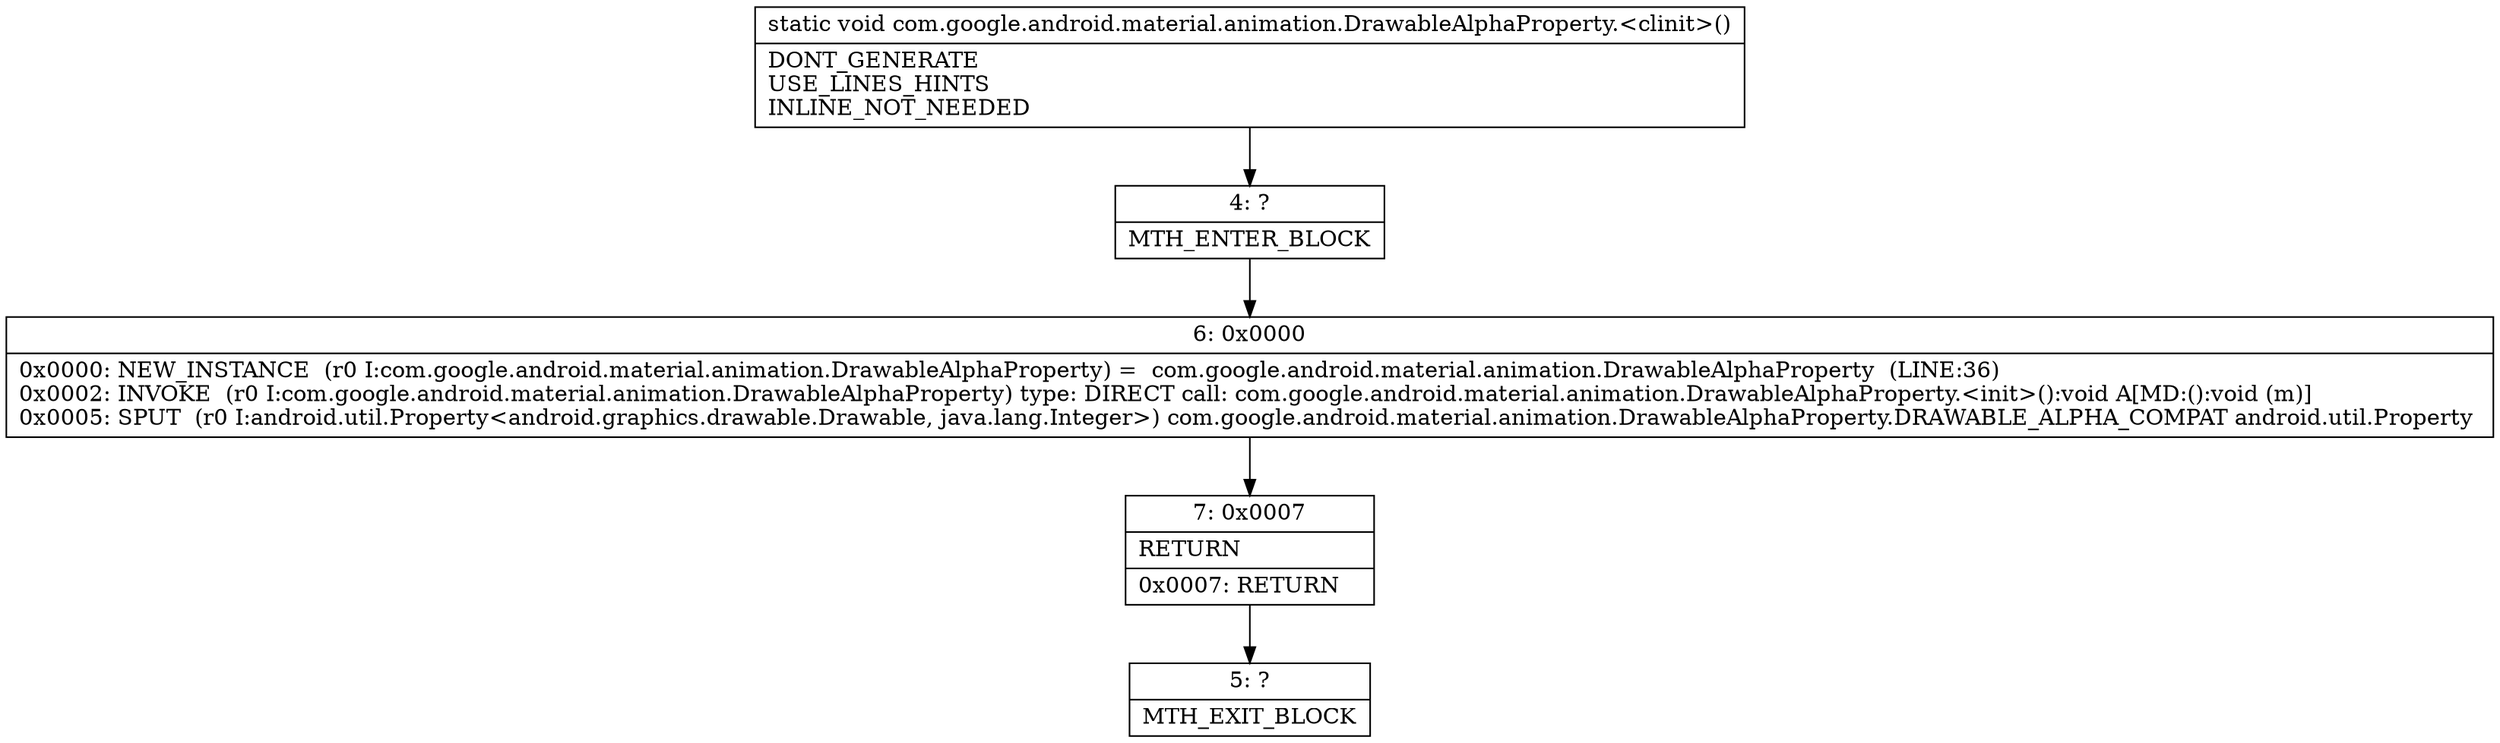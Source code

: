 digraph "CFG forcom.google.android.material.animation.DrawableAlphaProperty.\<clinit\>()V" {
Node_4 [shape=record,label="{4\:\ ?|MTH_ENTER_BLOCK\l}"];
Node_6 [shape=record,label="{6\:\ 0x0000|0x0000: NEW_INSTANCE  (r0 I:com.google.android.material.animation.DrawableAlphaProperty) =  com.google.android.material.animation.DrawableAlphaProperty  (LINE:36)\l0x0002: INVOKE  (r0 I:com.google.android.material.animation.DrawableAlphaProperty) type: DIRECT call: com.google.android.material.animation.DrawableAlphaProperty.\<init\>():void A[MD:():void (m)]\l0x0005: SPUT  (r0 I:android.util.Property\<android.graphics.drawable.Drawable, java.lang.Integer\>) com.google.android.material.animation.DrawableAlphaProperty.DRAWABLE_ALPHA_COMPAT android.util.Property \l}"];
Node_7 [shape=record,label="{7\:\ 0x0007|RETURN\l|0x0007: RETURN   \l}"];
Node_5 [shape=record,label="{5\:\ ?|MTH_EXIT_BLOCK\l}"];
MethodNode[shape=record,label="{static void com.google.android.material.animation.DrawableAlphaProperty.\<clinit\>()  | DONT_GENERATE\lUSE_LINES_HINTS\lINLINE_NOT_NEEDED\l}"];
MethodNode -> Node_4;Node_4 -> Node_6;
Node_6 -> Node_7;
Node_7 -> Node_5;
}

